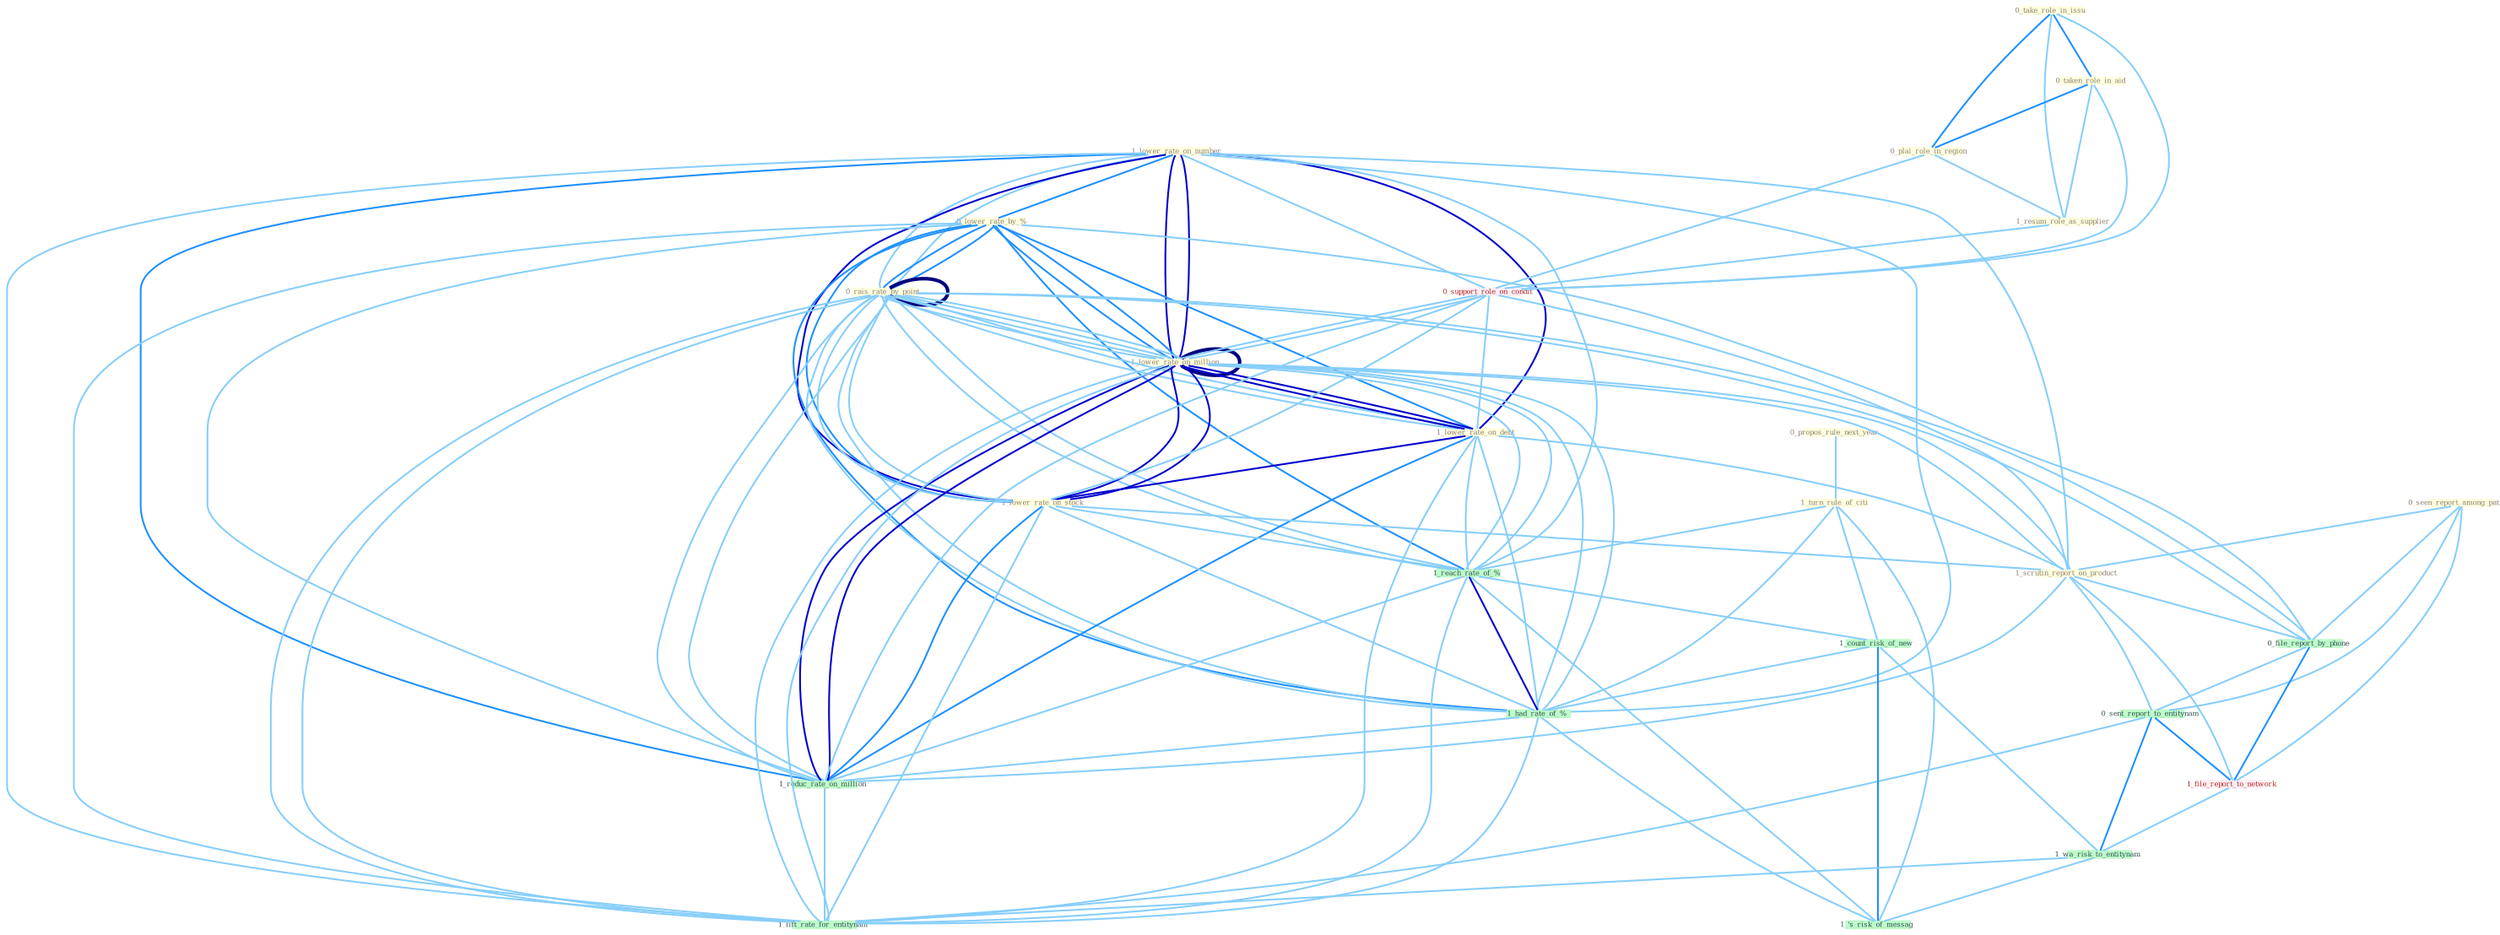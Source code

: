 Graph G{ 
    node
    [shape=polygon,style=filled,width=.5,height=.06,color="#BDFCC9",fixedsize=true,fontsize=4,
    fontcolor="#2f4f4f"];
    {node
    [color="#ffffe0", fontcolor="#8b7d6b"] "0_take_role_in_issu " "1_lower_rate_on_number " "0_lower_rate_by_% " "0_rais_rate_by_point " "0_taken_role_in_aid " "0_plai_role_in_region " "1_resum_role_as_supplier " "0_seen_report_among_patient " "0_propos_rule_next_year " "0_rais_rate_by_point " "1_lower_rate_on_million " "1_lower_rate_on_debt " "1_turn_rule_of_citi " "1_lower_rate_on_stock " "1_scrutin_report_on_product "}
{node [color="#fff0f5", fontcolor="#b22222"] "1_file_report_to_network " "0_support_role_on_condit "}
edge [color="#B0E2FF"];

	"0_take_role_in_issu " -- "0_taken_role_in_aid " [w="2", color="#1e90ff" , len=0.8];
	"0_take_role_in_issu " -- "0_plai_role_in_region " [w="2", color="#1e90ff" , len=0.8];
	"0_take_role_in_issu " -- "1_resum_role_as_supplier " [w="1", color="#87cefa" ];
	"0_take_role_in_issu " -- "0_support_role_on_condit " [w="1", color="#87cefa" ];
	"1_lower_rate_on_number " -- "0_lower_rate_by_% " [w="2", color="#1e90ff" , len=0.8];
	"1_lower_rate_on_number " -- "0_rais_rate_by_point " [w="1", color="#87cefa" ];
	"1_lower_rate_on_number " -- "0_rais_rate_by_point " [w="1", color="#87cefa" ];
	"1_lower_rate_on_number " -- "1_lower_rate_on_million " [w="3", color="#0000cd" , len=0.6];
	"1_lower_rate_on_number " -- "1_lower_rate_on_debt " [w="3", color="#0000cd" , len=0.6];
	"1_lower_rate_on_number " -- "1_lower_rate_on_stock " [w="3", color="#0000cd" , len=0.6];
	"1_lower_rate_on_number " -- "1_scrutin_report_on_product " [w="1", color="#87cefa" ];
	"1_lower_rate_on_number " -- "1_reach_rate_of_% " [w="1", color="#87cefa" ];
	"1_lower_rate_on_number " -- "1_had_rate_of_% " [w="1", color="#87cefa" ];
	"1_lower_rate_on_number " -- "1_reduc_rate_on_million " [w="2", color="#1e90ff" , len=0.8];
	"1_lower_rate_on_number " -- "0_support_role_on_condit " [w="1", color="#87cefa" ];
	"1_lower_rate_on_number " -- "1_lower_rate_on_million " [w="3", color="#0000cd" , len=0.6];
	"1_lower_rate_on_number " -- "1_lift_rate_for_entitynam " [w="1", color="#87cefa" ];
	"0_lower_rate_by_% " -- "0_rais_rate_by_point " [w="2", color="#1e90ff" , len=0.8];
	"0_lower_rate_by_% " -- "0_rais_rate_by_point " [w="2", color="#1e90ff" , len=0.8];
	"0_lower_rate_by_% " -- "1_lower_rate_on_million " [w="2", color="#1e90ff" , len=0.8];
	"0_lower_rate_by_% " -- "1_lower_rate_on_debt " [w="2", color="#1e90ff" , len=0.8];
	"0_lower_rate_by_% " -- "1_lower_rate_on_stock " [w="2", color="#1e90ff" , len=0.8];
	"0_lower_rate_by_% " -- "1_reach_rate_of_% " [w="2", color="#1e90ff" , len=0.8];
	"0_lower_rate_by_% " -- "0_file_report_by_phone " [w="1", color="#87cefa" ];
	"0_lower_rate_by_% " -- "1_had_rate_of_% " [w="2", color="#1e90ff" , len=0.8];
	"0_lower_rate_by_% " -- "1_reduc_rate_on_million " [w="1", color="#87cefa" ];
	"0_lower_rate_by_% " -- "1_lower_rate_on_million " [w="2", color="#1e90ff" , len=0.8];
	"0_lower_rate_by_% " -- "1_lift_rate_for_entitynam " [w="1", color="#87cefa" ];
	"0_rais_rate_by_point " -- "0_rais_rate_by_point " [w="4", style=bold, color="#000080", len=0.4];
	"0_rais_rate_by_point " -- "1_lower_rate_on_million " [w="1", color="#87cefa" ];
	"0_rais_rate_by_point " -- "1_lower_rate_on_debt " [w="1", color="#87cefa" ];
	"0_rais_rate_by_point " -- "1_lower_rate_on_stock " [w="1", color="#87cefa" ];
	"0_rais_rate_by_point " -- "1_reach_rate_of_% " [w="1", color="#87cefa" ];
	"0_rais_rate_by_point " -- "0_file_report_by_phone " [w="1", color="#87cefa" ];
	"0_rais_rate_by_point " -- "1_had_rate_of_% " [w="1", color="#87cefa" ];
	"0_rais_rate_by_point " -- "1_reduc_rate_on_million " [w="1", color="#87cefa" ];
	"0_rais_rate_by_point " -- "1_lower_rate_on_million " [w="1", color="#87cefa" ];
	"0_rais_rate_by_point " -- "1_lift_rate_for_entitynam " [w="1", color="#87cefa" ];
	"0_taken_role_in_aid " -- "0_plai_role_in_region " [w="2", color="#1e90ff" , len=0.8];
	"0_taken_role_in_aid " -- "1_resum_role_as_supplier " [w="1", color="#87cefa" ];
	"0_taken_role_in_aid " -- "0_support_role_on_condit " [w="1", color="#87cefa" ];
	"0_plai_role_in_region " -- "1_resum_role_as_supplier " [w="1", color="#87cefa" ];
	"0_plai_role_in_region " -- "0_support_role_on_condit " [w="1", color="#87cefa" ];
	"1_resum_role_as_supplier " -- "0_support_role_on_condit " [w="1", color="#87cefa" ];
	"0_seen_report_among_patient " -- "1_scrutin_report_on_product " [w="1", color="#87cefa" ];
	"0_seen_report_among_patient " -- "0_file_report_by_phone " [w="1", color="#87cefa" ];
	"0_seen_report_among_patient " -- "0_sent_report_to_entitynam " [w="1", color="#87cefa" ];
	"0_seen_report_among_patient " -- "1_file_report_to_network " [w="1", color="#87cefa" ];
	"0_propos_rule_next_year " -- "1_turn_rule_of_citi " [w="1", color="#87cefa" ];
	"0_rais_rate_by_point " -- "1_lower_rate_on_million " [w="1", color="#87cefa" ];
	"0_rais_rate_by_point " -- "1_lower_rate_on_debt " [w="1", color="#87cefa" ];
	"0_rais_rate_by_point " -- "1_lower_rate_on_stock " [w="1", color="#87cefa" ];
	"0_rais_rate_by_point " -- "1_reach_rate_of_% " [w="1", color="#87cefa" ];
	"0_rais_rate_by_point " -- "0_file_report_by_phone " [w="1", color="#87cefa" ];
	"0_rais_rate_by_point " -- "1_had_rate_of_% " [w="1", color="#87cefa" ];
	"0_rais_rate_by_point " -- "1_reduc_rate_on_million " [w="1", color="#87cefa" ];
	"0_rais_rate_by_point " -- "1_lower_rate_on_million " [w="1", color="#87cefa" ];
	"0_rais_rate_by_point " -- "1_lift_rate_for_entitynam " [w="1", color="#87cefa" ];
	"1_lower_rate_on_million " -- "1_lower_rate_on_debt " [w="3", color="#0000cd" , len=0.6];
	"1_lower_rate_on_million " -- "1_lower_rate_on_stock " [w="3", color="#0000cd" , len=0.6];
	"1_lower_rate_on_million " -- "1_scrutin_report_on_product " [w="1", color="#87cefa" ];
	"1_lower_rate_on_million " -- "1_reach_rate_of_% " [w="1", color="#87cefa" ];
	"1_lower_rate_on_million " -- "1_had_rate_of_% " [w="1", color="#87cefa" ];
	"1_lower_rate_on_million " -- "1_reduc_rate_on_million " [w="3", color="#0000cd" , len=0.6];
	"1_lower_rate_on_million " -- "0_support_role_on_condit " [w="1", color="#87cefa" ];
	"1_lower_rate_on_million " -- "1_lower_rate_on_million " [w="4", style=bold, color="#000080", len=0.4];
	"1_lower_rate_on_million " -- "1_lift_rate_for_entitynam " [w="1", color="#87cefa" ];
	"1_lower_rate_on_debt " -- "1_lower_rate_on_stock " [w="3", color="#0000cd" , len=0.6];
	"1_lower_rate_on_debt " -- "1_scrutin_report_on_product " [w="1", color="#87cefa" ];
	"1_lower_rate_on_debt " -- "1_reach_rate_of_% " [w="1", color="#87cefa" ];
	"1_lower_rate_on_debt " -- "1_had_rate_of_% " [w="1", color="#87cefa" ];
	"1_lower_rate_on_debt " -- "1_reduc_rate_on_million " [w="2", color="#1e90ff" , len=0.8];
	"1_lower_rate_on_debt " -- "0_support_role_on_condit " [w="1", color="#87cefa" ];
	"1_lower_rate_on_debt " -- "1_lower_rate_on_million " [w="3", color="#0000cd" , len=0.6];
	"1_lower_rate_on_debt " -- "1_lift_rate_for_entitynam " [w="1", color="#87cefa" ];
	"1_turn_rule_of_citi " -- "1_reach_rate_of_% " [w="1", color="#87cefa" ];
	"1_turn_rule_of_citi " -- "1_count_risk_of_new " [w="1", color="#87cefa" ];
	"1_turn_rule_of_citi " -- "1_had_rate_of_% " [w="1", color="#87cefa" ];
	"1_turn_rule_of_citi " -- "1_'s_risk_of_messag " [w="1", color="#87cefa" ];
	"1_lower_rate_on_stock " -- "1_scrutin_report_on_product " [w="1", color="#87cefa" ];
	"1_lower_rate_on_stock " -- "1_reach_rate_of_% " [w="1", color="#87cefa" ];
	"1_lower_rate_on_stock " -- "1_had_rate_of_% " [w="1", color="#87cefa" ];
	"1_lower_rate_on_stock " -- "1_reduc_rate_on_million " [w="2", color="#1e90ff" , len=0.8];
	"1_lower_rate_on_stock " -- "0_support_role_on_condit " [w="1", color="#87cefa" ];
	"1_lower_rate_on_stock " -- "1_lower_rate_on_million " [w="3", color="#0000cd" , len=0.6];
	"1_lower_rate_on_stock " -- "1_lift_rate_for_entitynam " [w="1", color="#87cefa" ];
	"1_scrutin_report_on_product " -- "0_file_report_by_phone " [w="1", color="#87cefa" ];
	"1_scrutin_report_on_product " -- "0_sent_report_to_entitynam " [w="1", color="#87cefa" ];
	"1_scrutin_report_on_product " -- "1_file_report_to_network " [w="1", color="#87cefa" ];
	"1_scrutin_report_on_product " -- "1_reduc_rate_on_million " [w="1", color="#87cefa" ];
	"1_scrutin_report_on_product " -- "0_support_role_on_condit " [w="1", color="#87cefa" ];
	"1_scrutin_report_on_product " -- "1_lower_rate_on_million " [w="1", color="#87cefa" ];
	"1_reach_rate_of_% " -- "1_count_risk_of_new " [w="1", color="#87cefa" ];
	"1_reach_rate_of_% " -- "1_had_rate_of_% " [w="3", color="#0000cd" , len=0.6];
	"1_reach_rate_of_% " -- "1_reduc_rate_on_million " [w="1", color="#87cefa" ];
	"1_reach_rate_of_% " -- "1_'s_risk_of_messag " [w="1", color="#87cefa" ];
	"1_reach_rate_of_% " -- "1_lower_rate_on_million " [w="1", color="#87cefa" ];
	"1_reach_rate_of_% " -- "1_lift_rate_for_entitynam " [w="1", color="#87cefa" ];
	"0_file_report_by_phone " -- "0_sent_report_to_entitynam " [w="1", color="#87cefa" ];
	"0_file_report_by_phone " -- "1_file_report_to_network " [w="2", color="#1e90ff" , len=0.8];
	"1_count_risk_of_new " -- "1_had_rate_of_% " [w="1", color="#87cefa" ];
	"1_count_risk_of_new " -- "1_wa_risk_to_entitynam " [w="1", color="#87cefa" ];
	"1_count_risk_of_new " -- "1_'s_risk_of_messag " [w="2", color="#1e90ff" , len=0.8];
	"1_had_rate_of_% " -- "1_reduc_rate_on_million " [w="1", color="#87cefa" ];
	"1_had_rate_of_% " -- "1_'s_risk_of_messag " [w="1", color="#87cefa" ];
	"1_had_rate_of_% " -- "1_lower_rate_on_million " [w="1", color="#87cefa" ];
	"1_had_rate_of_% " -- "1_lift_rate_for_entitynam " [w="1", color="#87cefa" ];
	"0_sent_report_to_entitynam " -- "1_file_report_to_network " [w="2", color="#1e90ff" , len=0.8];
	"0_sent_report_to_entitynam " -- "1_wa_risk_to_entitynam " [w="2", color="#1e90ff" , len=0.8];
	"0_sent_report_to_entitynam " -- "1_lift_rate_for_entitynam " [w="1", color="#87cefa" ];
	"1_file_report_to_network " -- "1_wa_risk_to_entitynam " [w="1", color="#87cefa" ];
	"1_reduc_rate_on_million " -- "0_support_role_on_condit " [w="1", color="#87cefa" ];
	"1_reduc_rate_on_million " -- "1_lower_rate_on_million " [w="3", color="#0000cd" , len=0.6];
	"1_reduc_rate_on_million " -- "1_lift_rate_for_entitynam " [w="1", color="#87cefa" ];
	"1_wa_risk_to_entitynam " -- "1_'s_risk_of_messag " [w="1", color="#87cefa" ];
	"1_wa_risk_to_entitynam " -- "1_lift_rate_for_entitynam " [w="1", color="#87cefa" ];
	"0_support_role_on_condit " -- "1_lower_rate_on_million " [w="1", color="#87cefa" ];
	"1_lower_rate_on_million " -- "1_lift_rate_for_entitynam " [w="1", color="#87cefa" ];
}